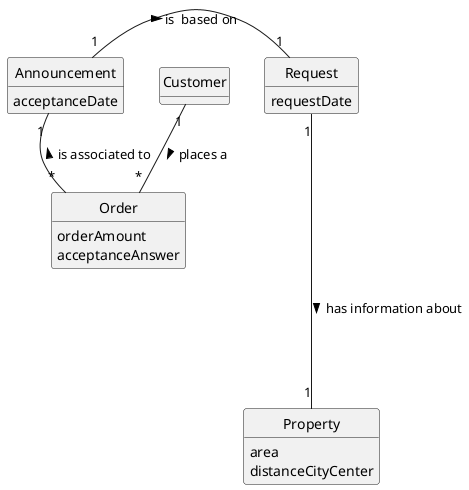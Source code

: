 @startuml
skinparam monochrome true
skinparam packageStyle rectangle
skinparam shadowing false

'left to right direction

skinparam classAttributeIconSize 0

hide circle
hide methods

'title Domain Model

'class Platform {
'  -description
'}

class Customer{
}

class Property{
 area
 distanceCityCenter
}

class Order {
orderAmount
acceptanceAnswer
}

class Announcement{
acceptanceDate
}

class Request{
requestDate
}


Customer "1" -- "*" Order : places a >
Order "*" -up- "1" Announcement : is associated to >
Announcement "1" - "1" Request : is  based on >
Property "1" -up--- "1" Request : < has information about

@enduml